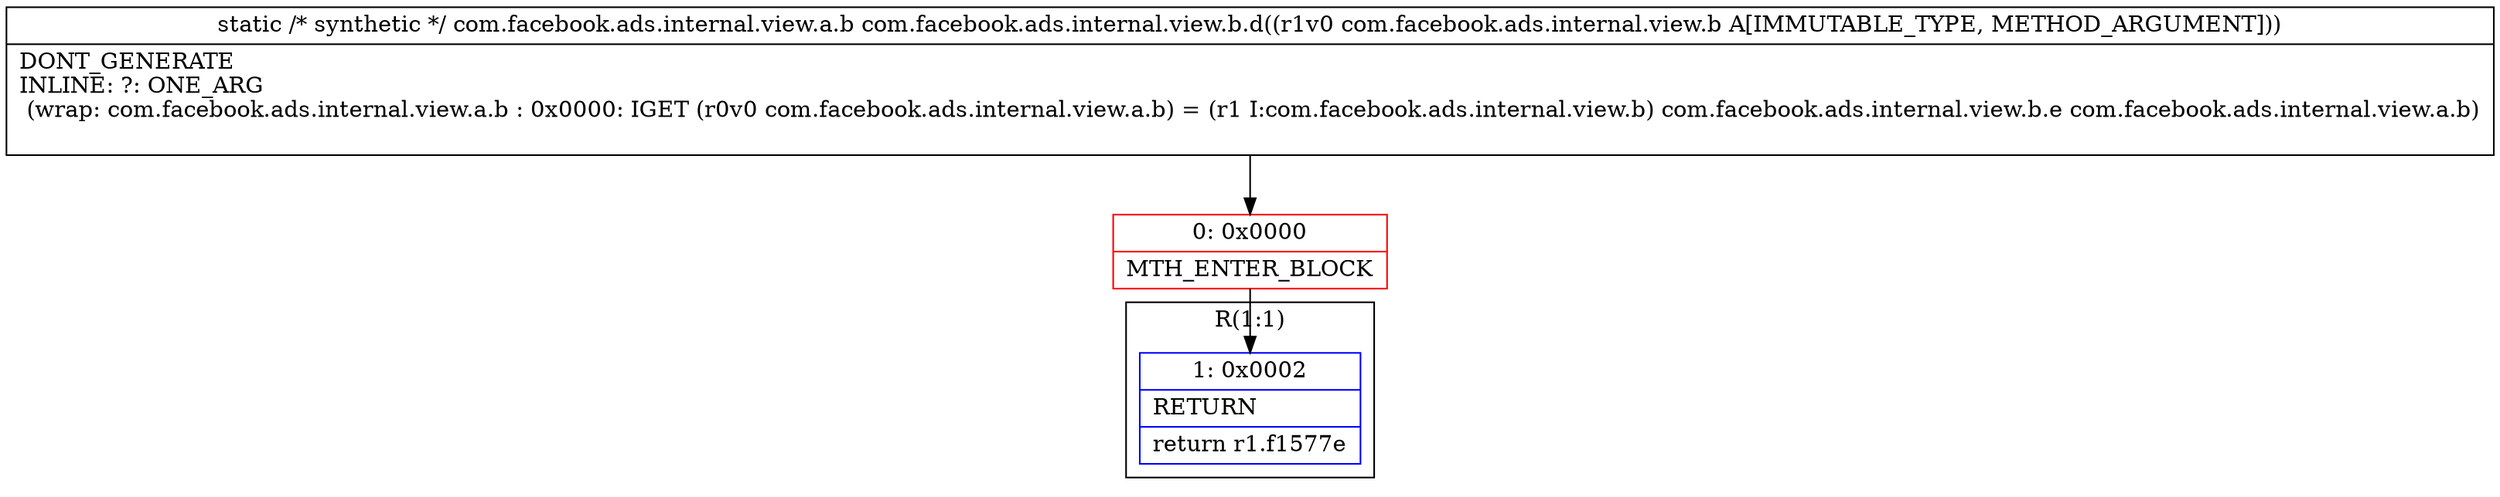 digraph "CFG forcom.facebook.ads.internal.view.b.d(Lcom\/facebook\/ads\/internal\/view\/b;)Lcom\/facebook\/ads\/internal\/view\/a\/b;" {
subgraph cluster_Region_1348410517 {
label = "R(1:1)";
node [shape=record,color=blue];
Node_1 [shape=record,label="{1\:\ 0x0002|RETURN\l|return r1.f1577e\l}"];
}
Node_0 [shape=record,color=red,label="{0\:\ 0x0000|MTH_ENTER_BLOCK\l}"];
MethodNode[shape=record,label="{static \/* synthetic *\/ com.facebook.ads.internal.view.a.b com.facebook.ads.internal.view.b.d((r1v0 com.facebook.ads.internal.view.b A[IMMUTABLE_TYPE, METHOD_ARGUMENT]))  | DONT_GENERATE\lINLINE: ?: ONE_ARG  \l  (wrap: com.facebook.ads.internal.view.a.b : 0x0000: IGET  (r0v0 com.facebook.ads.internal.view.a.b) = (r1 I:com.facebook.ads.internal.view.b) com.facebook.ads.internal.view.b.e com.facebook.ads.internal.view.a.b)\l\l}"];
MethodNode -> Node_0;
Node_0 -> Node_1;
}

